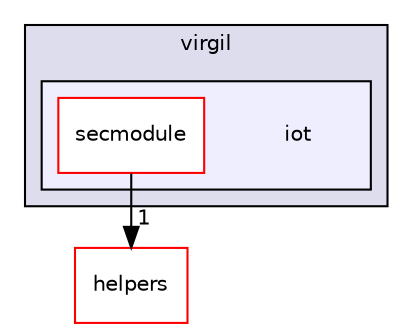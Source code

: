 digraph "iot" {
  compound=true
  node [ fontsize="10", fontname="Helvetica"];
  edge [ labelfontsize="10", labelfontname="Helvetica"];
  subgraph clusterdir_d2a9e034aaa0fee6d436ec304fe2c509 {
    graph [ bgcolor="#ddddee", pencolor="black", label="virgil" fontname="Helvetica", fontsize="10", URL="dir_d2a9e034aaa0fee6d436ec304fe2c509.html"]
  subgraph clusterdir_bf8b511beec1f7809c9bcae8a0363989 {
    graph [ bgcolor="#eeeeff", pencolor="black", label="" URL="dir_bf8b511beec1f7809c9bcae8a0363989.html"];
    dir_bf8b511beec1f7809c9bcae8a0363989 [shape=plaintext label="iot"];
    dir_58858d82a5f765dae87d06d407e751b5 [shape=box label="secmodule" color="red" fillcolor="white" style="filled" URL="dir_58858d82a5f765dae87d06d407e751b5.html"];
  }
  }
  dir_861f50189fda057e6c57d1c1130602b3 [shape=box label="helpers" fillcolor="white" style="filled" color="red" URL="dir_861f50189fda057e6c57d1c1130602b3.html"];
  dir_58858d82a5f765dae87d06d407e751b5->dir_861f50189fda057e6c57d1c1130602b3 [headlabel="1", labeldistance=1.5 headhref="dir_000084_000052.html"];
}
